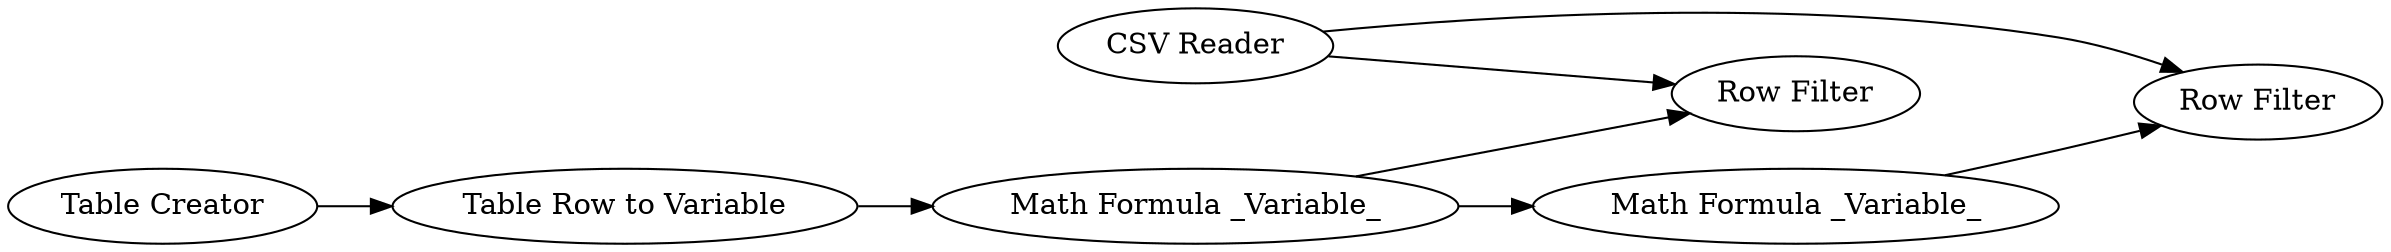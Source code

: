digraph {
	36 -> 27
	28 -> 26
	35 -> 36
	34 -> 26
	34 -> 23
	27 -> 28
	27 -> 23
	27 [label="Math Formula _Variable_"]
	35 [label="Table Creator"]
	34 [label="CSV Reader"]
	28 [label="Math Formula _Variable_"]
	36 [label="Table Row to Variable"]
	23 [label="Row Filter"]
	26 [label="Row Filter"]
	rankdir=LR
}
